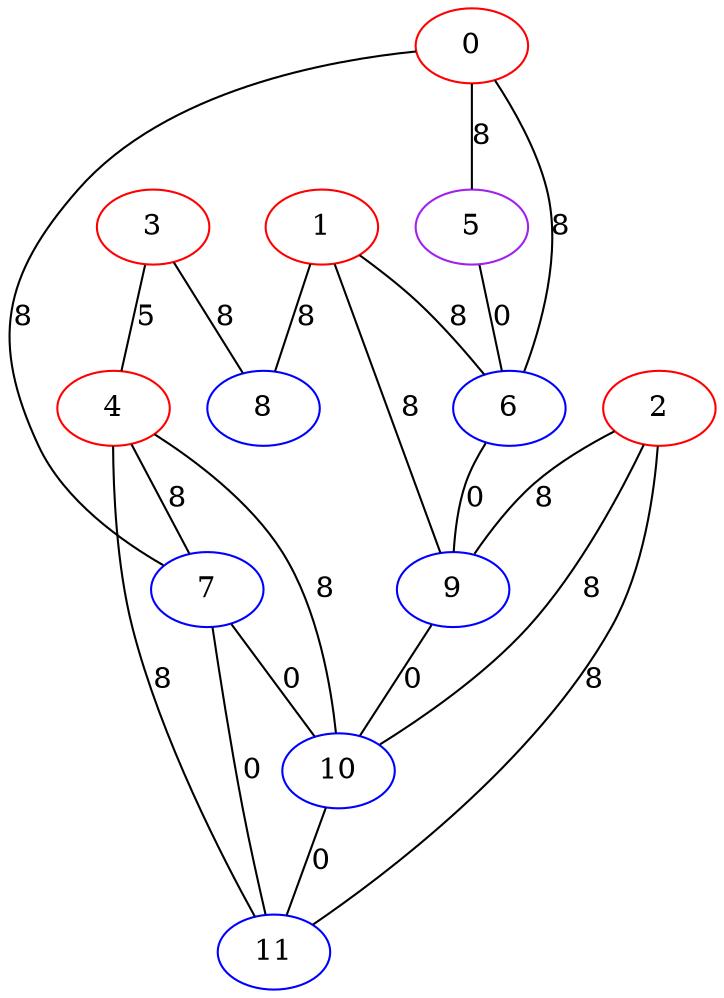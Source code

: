 graph "" {
0 [color=red, weight=1];
1 [color=red, weight=1];
2 [color=red, weight=1];
3 [color=red, weight=1];
4 [color=red, weight=1];
5 [color=purple, weight=4];
6 [color=blue, weight=3];
7 [color=blue, weight=3];
8 [color=blue, weight=3];
9 [color=blue, weight=3];
10 [color=blue, weight=3];
11 [color=blue, weight=3];
0 -- 5  [key=0, label=8];
0 -- 6  [key=0, label=8];
0 -- 7  [key=0, label=8];
1 -- 8  [key=0, label=8];
1 -- 9  [key=0, label=8];
1 -- 6  [key=0, label=8];
2 -- 9  [key=0, label=8];
2 -- 10  [key=0, label=8];
2 -- 11  [key=0, label=8];
3 -- 8  [key=0, label=8];
3 -- 4  [key=0, label=5];
4 -- 11  [key=0, label=8];
4 -- 10  [key=0, label=8];
4 -- 7  [key=0, label=8];
5 -- 6  [key=0, label=0];
6 -- 9  [key=0, label=0];
7 -- 10  [key=0, label=0];
7 -- 11  [key=0, label=0];
9 -- 10  [key=0, label=0];
10 -- 11  [key=0, label=0];
}
